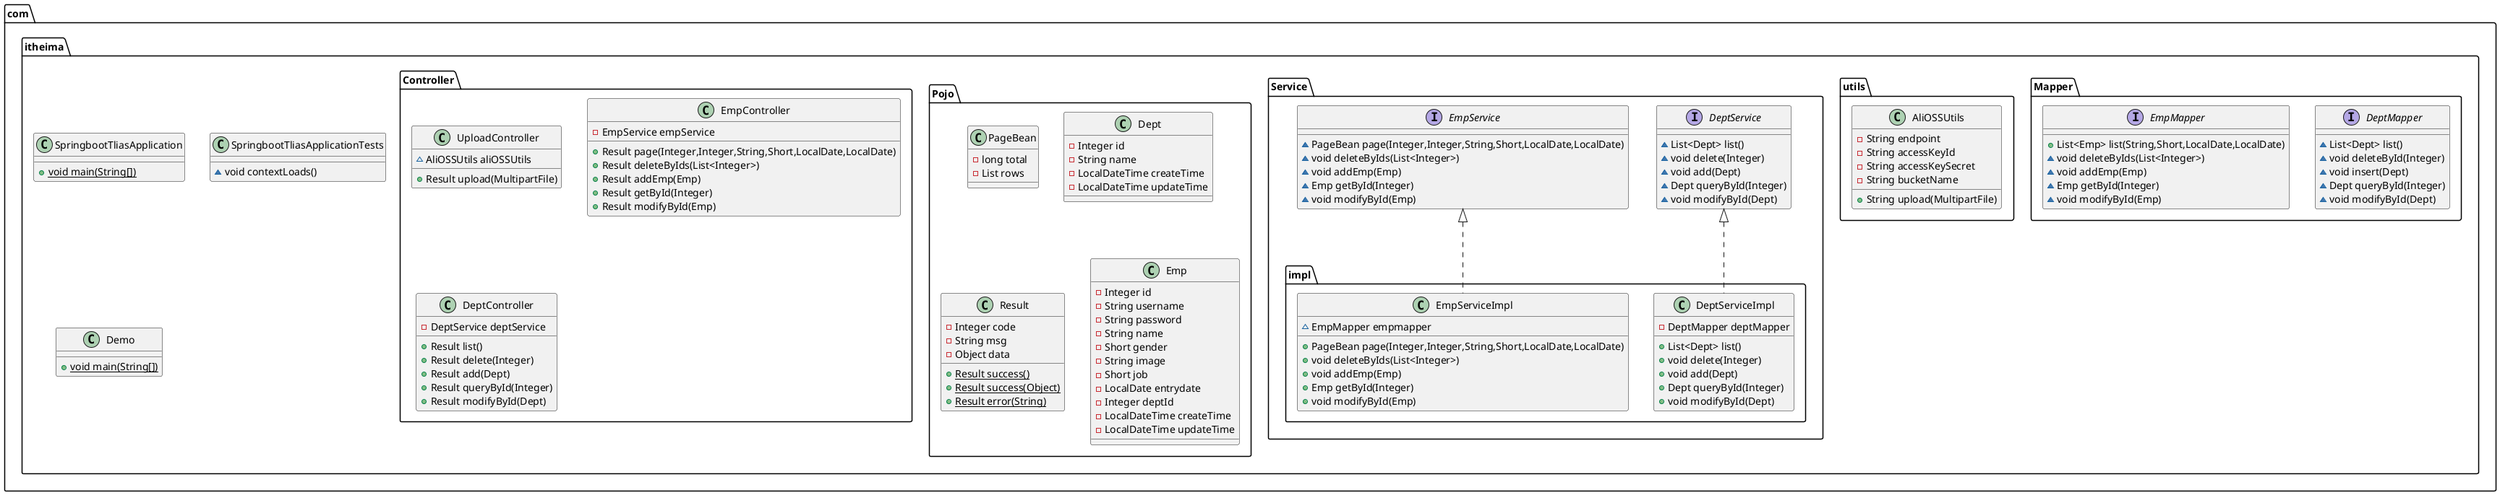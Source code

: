 @startuml
interface com.itheima.Mapper.DeptMapper {
~ List<Dept> list()
~ void deleteById(Integer)
~ void insert(Dept)
~ Dept queryById(Integer)
~ void modifyById(Dept)
}
class com.itheima.utils.AliOSSUtils {
- String endpoint
- String accessKeyId
- String accessKeySecret
- String bucketName
+ String upload(MultipartFile)
}
class com.itheima.Service.impl.EmpServiceImpl {
~ EmpMapper empmapper
+ PageBean page(Integer,Integer,String,Short,LocalDate,LocalDate)
+ void deleteByIds(List<Integer>)
+ void addEmp(Emp)
+ Emp getById(Integer)
+ void modifyById(Emp)
}
class com.itheima.Pojo.PageBean {
- long total
- List rows
}
class com.itheima.SpringbootTliasApplication {
+ {static} void main(String[])
}
class com.itheima.Controller.UploadController {
~ AliOSSUtils aliOSSUtils
+ Result upload(MultipartFile)
}
class com.itheima.SpringbootTliasApplicationTests {
~ void contextLoads()
}
class com.itheima.Service.impl.DeptServiceImpl {
- DeptMapper deptMapper
+ List<Dept> list()
+ void delete(Integer)
+ void add(Dept)
+ Dept queryById(Integer)
+ void modifyById(Dept)
}
class com.itheima.Demo {
+ {static} void main(String[])
}
class com.itheima.Controller.EmpController {
- EmpService empService
+ Result page(Integer,Integer,String,Short,LocalDate,LocalDate)
+ Result deleteByIds(List<Integer>)
+ Result addEmp(Emp)
+ Result getById(Integer)
+ Result modifyById(Emp)
}
class com.itheima.Controller.DeptController {
- DeptService deptService
+ Result list()
+ Result delete(Integer)
+ Result add(Dept)
+ Result queryById(Integer)
+ Result modifyById(Dept)
}
class com.itheima.Pojo.Dept {
- Integer id
- String name
- LocalDateTime createTime
- LocalDateTime updateTime
}
interface com.itheima.Service.DeptService {
~ List<Dept> list()
~ void delete(Integer)
~ void add(Dept)
~ Dept queryById(Integer)
~ void modifyById(Dept)
}
interface com.itheima.Service.EmpService {
~ PageBean page(Integer,Integer,String,Short,LocalDate,LocalDate)
~ void deleteByIds(List<Integer>)
~ void addEmp(Emp)
~ Emp getById(Integer)
~ void modifyById(Emp)
}
class com.itheima.Pojo.Result {
- Integer code
- String msg
- Object data
+ {static} Result success()
+ {static} Result success(Object)
+ {static} Result error(String)
}
class com.itheima.Pojo.Emp {
- Integer id
- String username
- String password
- String name
- Short gender
- String image
- Short job
- LocalDate entrydate
- Integer deptId
- LocalDateTime createTime
- LocalDateTime updateTime
}
interface com.itheima.Mapper.EmpMapper {
+ List<Emp> list(String,Short,LocalDate,LocalDate)
~ void deleteByIds(List<Integer>)
~ void addEmp(Emp)
~ Emp getById(Integer)
~ void modifyById(Emp)
}


com.itheima.Service.EmpService <|.. com.itheima.Service.impl.EmpServiceImpl
com.itheima.Service.DeptService <|.. com.itheima.Service.impl.DeptServiceImpl
@enduml